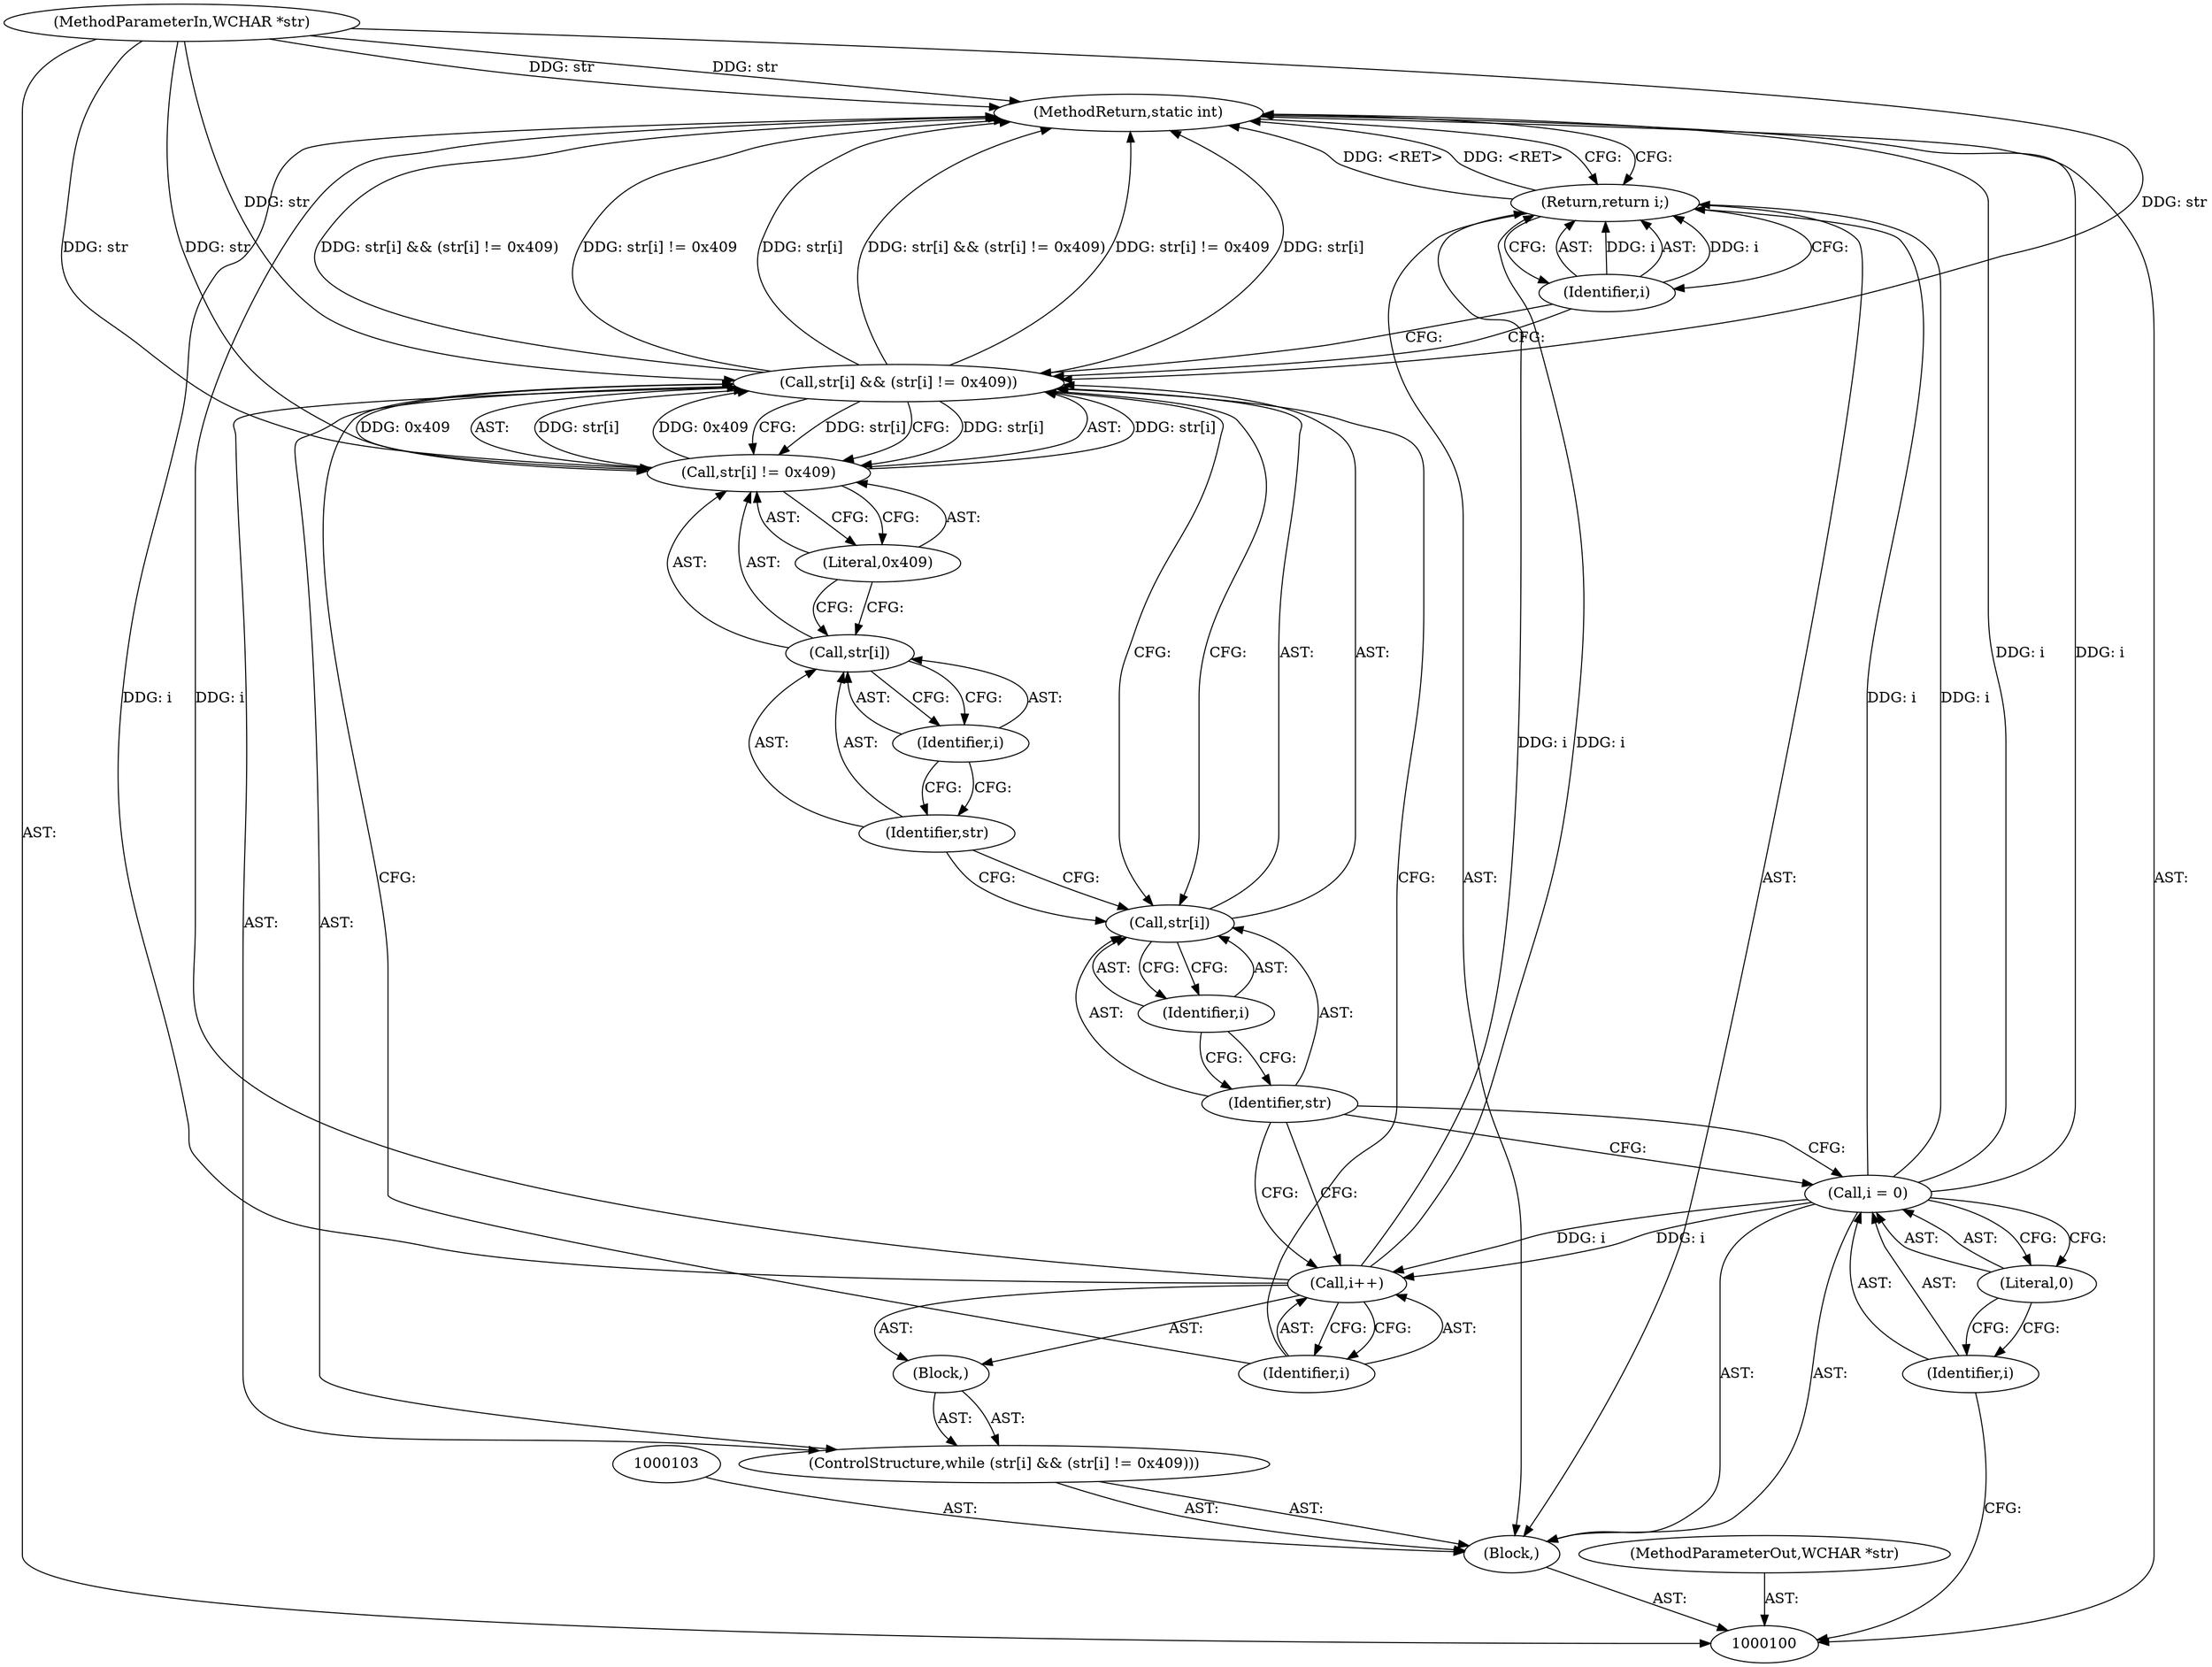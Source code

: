 digraph "1_Chrome_ac149a8d4371c0e01e0934fdd57b09e86f96b5b9_8" {
"1000122" [label="(MethodReturn,static int)"];
"1000101" [label="(MethodParameterIn,WCHAR *str)"];
"1000152" [label="(MethodParameterOut,WCHAR *str)"];
"1000102" [label="(Block,)"];
"1000104" [label="(Call,i = 0)"];
"1000105" [label="(Identifier,i)"];
"1000106" [label="(Literal,0)"];
"1000107" [label="(ControlStructure,while (str[i] && (str[i] != 0x409)))"];
"1000111" [label="(Identifier,i)"];
"1000112" [label="(Call,str[i] != 0x409)"];
"1000113" [label="(Call,str[i])"];
"1000114" [label="(Identifier,str)"];
"1000115" [label="(Identifier,i)"];
"1000116" [label="(Literal,0x409)"];
"1000117" [label="(Block,)"];
"1000108" [label="(Call,str[i] && (str[i] != 0x409))"];
"1000109" [label="(Call,str[i])"];
"1000110" [label="(Identifier,str)"];
"1000118" [label="(Call,i++)"];
"1000119" [label="(Identifier,i)"];
"1000120" [label="(Return,return i;)"];
"1000121" [label="(Identifier,i)"];
"1000122" -> "1000100"  [label="AST: "];
"1000122" -> "1000120"  [label="CFG: "];
"1000108" -> "1000122"  [label="DDG: str[i] && (str[i] != 0x409)"];
"1000108" -> "1000122"  [label="DDG: str[i] != 0x409"];
"1000108" -> "1000122"  [label="DDG: str[i]"];
"1000104" -> "1000122"  [label="DDG: i"];
"1000101" -> "1000122"  [label="DDG: str"];
"1000118" -> "1000122"  [label="DDG: i"];
"1000120" -> "1000122"  [label="DDG: <RET>"];
"1000101" -> "1000100"  [label="AST: "];
"1000101" -> "1000122"  [label="DDG: str"];
"1000101" -> "1000108"  [label="DDG: str"];
"1000101" -> "1000112"  [label="DDG: str"];
"1000152" -> "1000100"  [label="AST: "];
"1000102" -> "1000100"  [label="AST: "];
"1000103" -> "1000102"  [label="AST: "];
"1000104" -> "1000102"  [label="AST: "];
"1000107" -> "1000102"  [label="AST: "];
"1000120" -> "1000102"  [label="AST: "];
"1000104" -> "1000102"  [label="AST: "];
"1000104" -> "1000106"  [label="CFG: "];
"1000105" -> "1000104"  [label="AST: "];
"1000106" -> "1000104"  [label="AST: "];
"1000110" -> "1000104"  [label="CFG: "];
"1000104" -> "1000122"  [label="DDG: i"];
"1000104" -> "1000118"  [label="DDG: i"];
"1000104" -> "1000120"  [label="DDG: i"];
"1000105" -> "1000104"  [label="AST: "];
"1000105" -> "1000100"  [label="CFG: "];
"1000106" -> "1000105"  [label="CFG: "];
"1000106" -> "1000104"  [label="AST: "];
"1000106" -> "1000105"  [label="CFG: "];
"1000104" -> "1000106"  [label="CFG: "];
"1000107" -> "1000102"  [label="AST: "];
"1000108" -> "1000107"  [label="AST: "];
"1000117" -> "1000107"  [label="AST: "];
"1000111" -> "1000109"  [label="AST: "];
"1000111" -> "1000110"  [label="CFG: "];
"1000109" -> "1000111"  [label="CFG: "];
"1000112" -> "1000108"  [label="AST: "];
"1000112" -> "1000116"  [label="CFG: "];
"1000113" -> "1000112"  [label="AST: "];
"1000116" -> "1000112"  [label="AST: "];
"1000108" -> "1000112"  [label="CFG: "];
"1000112" -> "1000108"  [label="DDG: str[i]"];
"1000112" -> "1000108"  [label="DDG: 0x409"];
"1000108" -> "1000112"  [label="DDG: str[i]"];
"1000101" -> "1000112"  [label="DDG: str"];
"1000113" -> "1000112"  [label="AST: "];
"1000113" -> "1000115"  [label="CFG: "];
"1000114" -> "1000113"  [label="AST: "];
"1000115" -> "1000113"  [label="AST: "];
"1000116" -> "1000113"  [label="CFG: "];
"1000114" -> "1000113"  [label="AST: "];
"1000114" -> "1000109"  [label="CFG: "];
"1000115" -> "1000114"  [label="CFG: "];
"1000115" -> "1000113"  [label="AST: "];
"1000115" -> "1000114"  [label="CFG: "];
"1000113" -> "1000115"  [label="CFG: "];
"1000116" -> "1000112"  [label="AST: "];
"1000116" -> "1000113"  [label="CFG: "];
"1000112" -> "1000116"  [label="CFG: "];
"1000117" -> "1000107"  [label="AST: "];
"1000118" -> "1000117"  [label="AST: "];
"1000108" -> "1000107"  [label="AST: "];
"1000108" -> "1000109"  [label="CFG: "];
"1000108" -> "1000112"  [label="CFG: "];
"1000109" -> "1000108"  [label="AST: "];
"1000112" -> "1000108"  [label="AST: "];
"1000119" -> "1000108"  [label="CFG: "];
"1000121" -> "1000108"  [label="CFG: "];
"1000108" -> "1000122"  [label="DDG: str[i] && (str[i] != 0x409)"];
"1000108" -> "1000122"  [label="DDG: str[i] != 0x409"];
"1000108" -> "1000122"  [label="DDG: str[i]"];
"1000112" -> "1000108"  [label="DDG: str[i]"];
"1000112" -> "1000108"  [label="DDG: 0x409"];
"1000101" -> "1000108"  [label="DDG: str"];
"1000108" -> "1000112"  [label="DDG: str[i]"];
"1000109" -> "1000108"  [label="AST: "];
"1000109" -> "1000111"  [label="CFG: "];
"1000110" -> "1000109"  [label="AST: "];
"1000111" -> "1000109"  [label="AST: "];
"1000114" -> "1000109"  [label="CFG: "];
"1000108" -> "1000109"  [label="CFG: "];
"1000110" -> "1000109"  [label="AST: "];
"1000110" -> "1000118"  [label="CFG: "];
"1000110" -> "1000104"  [label="CFG: "];
"1000111" -> "1000110"  [label="CFG: "];
"1000118" -> "1000117"  [label="AST: "];
"1000118" -> "1000119"  [label="CFG: "];
"1000119" -> "1000118"  [label="AST: "];
"1000110" -> "1000118"  [label="CFG: "];
"1000118" -> "1000122"  [label="DDG: i"];
"1000104" -> "1000118"  [label="DDG: i"];
"1000118" -> "1000120"  [label="DDG: i"];
"1000119" -> "1000118"  [label="AST: "];
"1000119" -> "1000108"  [label="CFG: "];
"1000118" -> "1000119"  [label="CFG: "];
"1000120" -> "1000102"  [label="AST: "];
"1000120" -> "1000121"  [label="CFG: "];
"1000121" -> "1000120"  [label="AST: "];
"1000122" -> "1000120"  [label="CFG: "];
"1000120" -> "1000122"  [label="DDG: <RET>"];
"1000121" -> "1000120"  [label="DDG: i"];
"1000104" -> "1000120"  [label="DDG: i"];
"1000118" -> "1000120"  [label="DDG: i"];
"1000121" -> "1000120"  [label="AST: "];
"1000121" -> "1000108"  [label="CFG: "];
"1000120" -> "1000121"  [label="CFG: "];
"1000121" -> "1000120"  [label="DDG: i"];
}
